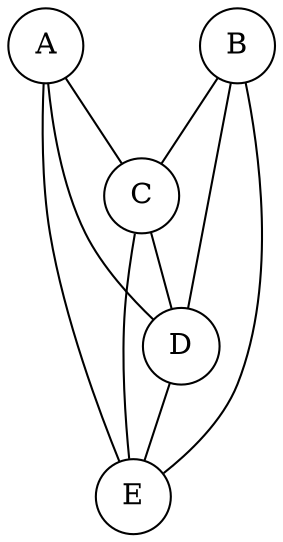 Graph G049 {
  A [shape=circle];
  B [shape=circle];
  C [shape=circle];
  D [shape=circle];
  E [shape=circle];
  A -- C;
  A -- D;
  A -- E;
  B -- C;
  B -- D;
  B -- E;
  C -- D;
  C -- E;
  D -- E;
}

